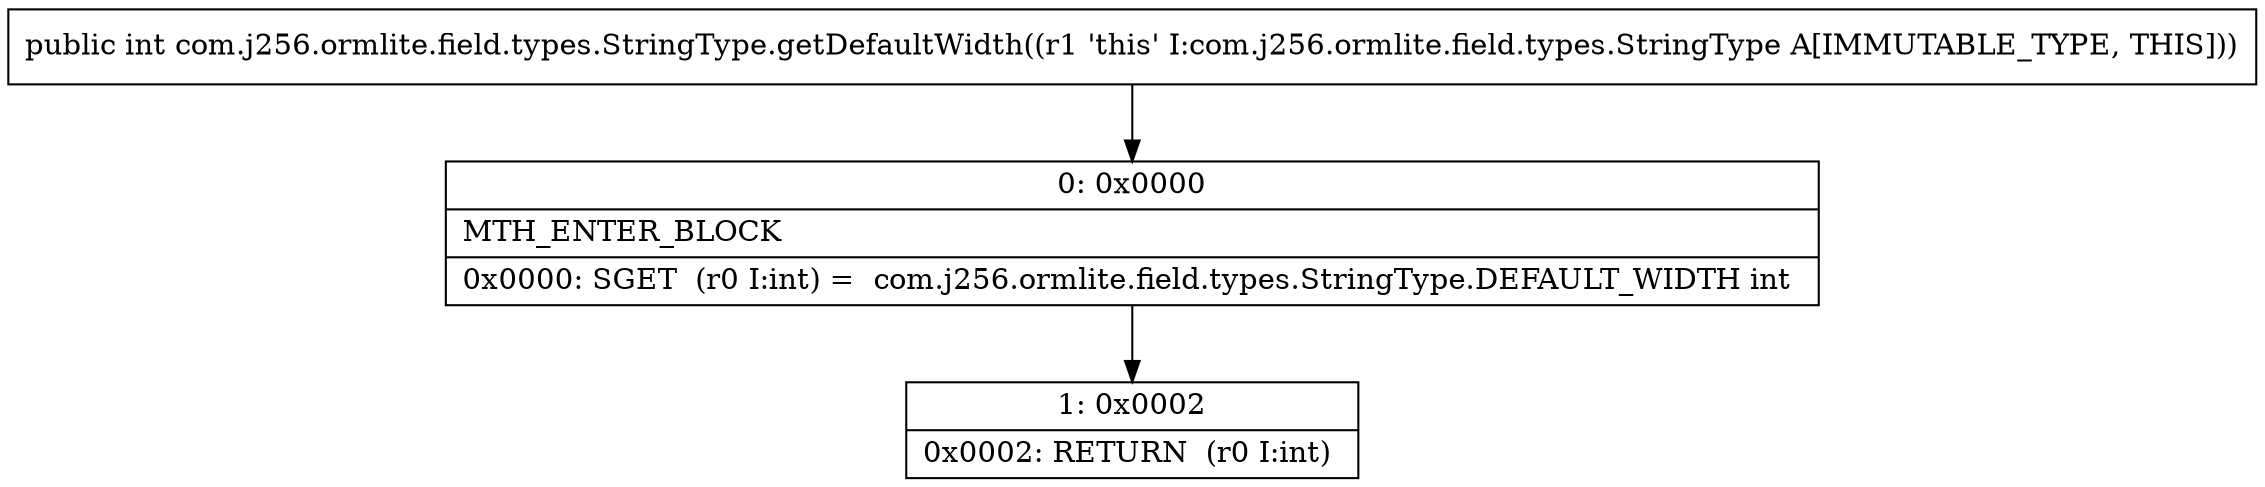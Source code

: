 digraph "CFG forcom.j256.ormlite.field.types.StringType.getDefaultWidth()I" {
Node_0 [shape=record,label="{0\:\ 0x0000|MTH_ENTER_BLOCK\l|0x0000: SGET  (r0 I:int) =  com.j256.ormlite.field.types.StringType.DEFAULT_WIDTH int \l}"];
Node_1 [shape=record,label="{1\:\ 0x0002|0x0002: RETURN  (r0 I:int) \l}"];
MethodNode[shape=record,label="{public int com.j256.ormlite.field.types.StringType.getDefaultWidth((r1 'this' I:com.j256.ormlite.field.types.StringType A[IMMUTABLE_TYPE, THIS])) }"];
MethodNode -> Node_0;
Node_0 -> Node_1;
}

